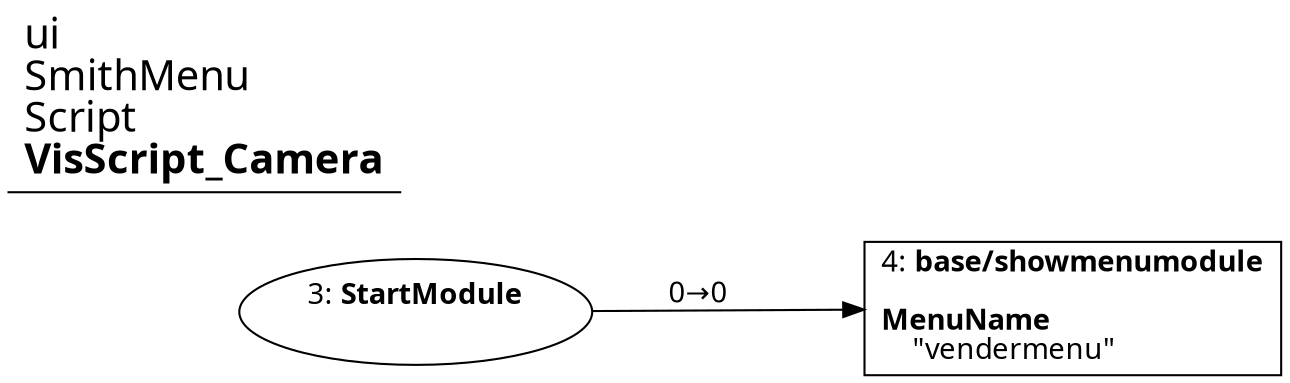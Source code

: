 digraph {
    layout = fdp;
    overlap = prism;
    sep = "+16";
    splines = spline;

    node [ shape = box ];

    graph [ fontname = "Segoe UI" ];
    node [ fontname = "Segoe UI" ];
    edge [ fontname = "Segoe UI" ];

    3 [ label = <3: <b>StartModule</b><br/><br/>> ];
    3 [ shape = oval ]
    3 [ pos = "0.21000001,-0.047000002!" ];
    3 -> 4 [ label = "0→0" ];

    4 [ label = <4: <b>base/showmenumodule</b><br/><br/><b>MenuName</b><br align="left"/>    &quot;vendermenu&quot;<br align="left"/>> ];
    4 [ pos = "0.51900005,-0.08800001!" ];

    title [ pos = "0.209,-0.046000004!" ];
    title [ shape = underline ];
    title [ label = <<font point-size="20">ui<br align="left"/>SmithMenu<br align="left"/>Script<br align="left"/><b>VisScript_Camera</b><br align="left"/></font>> ];
}
